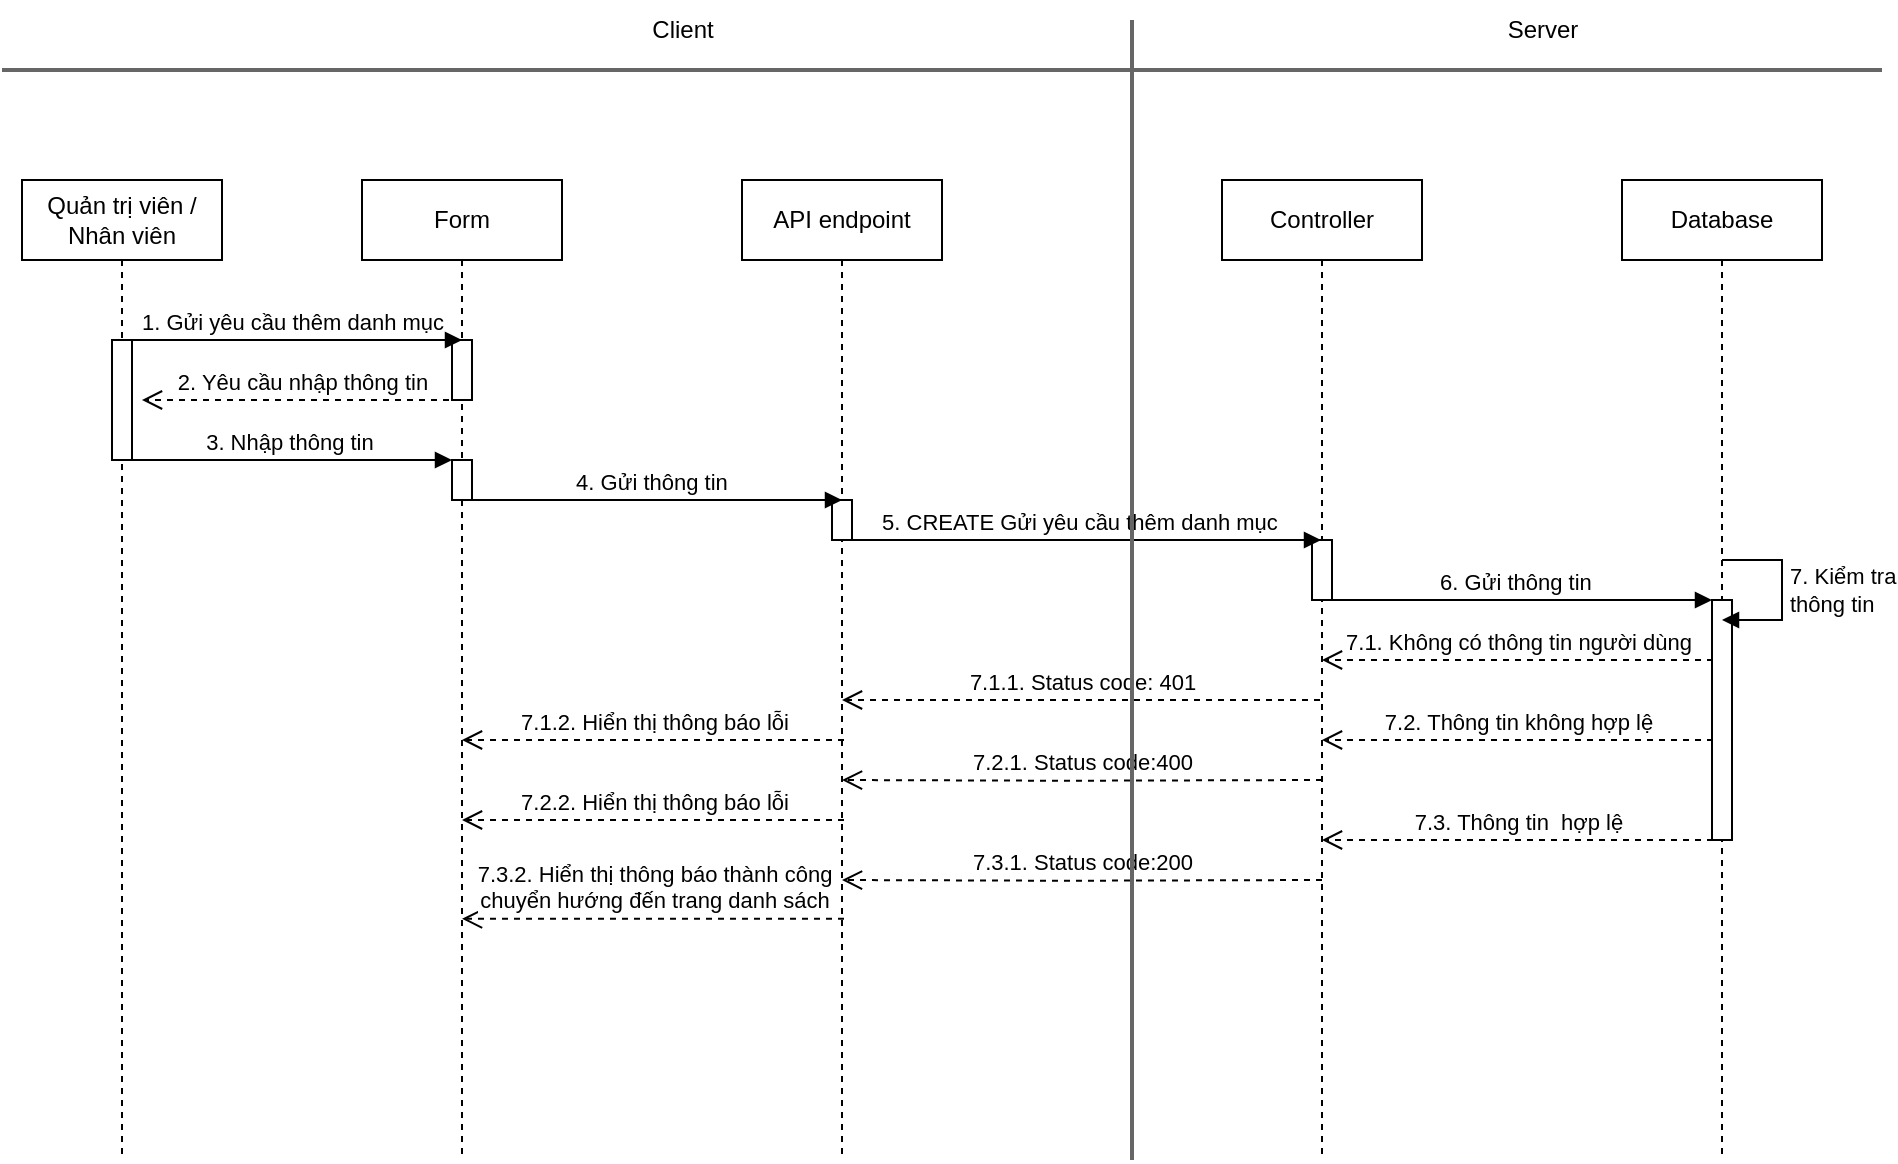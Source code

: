 <mxfile version="22.1.4" type="device" pages="4">
  <diagram id="7hqhKCo7oyYA-x5CgtDA" name="Page-1">
    <mxGraphModel dx="2096" dy="1776" grid="1" gridSize="10" guides="1" tooltips="1" connect="1" arrows="1" fold="1" page="1" pageScale="1" pageWidth="850" pageHeight="1100" math="0" shadow="0">
      <root>
        <mxCell id="0" />
        <mxCell id="1" parent="0" />
        <mxCell id="4nTHUPmeC8f7MWwQWnBp-1" value="Quản trị viên / Nhân viên" style="shape=umlLifeline;perimeter=lifelinePerimeter;whiteSpace=wrap;html=1;container=1;dropTarget=0;collapsible=0;recursiveResize=0;outlineConnect=0;portConstraint=eastwest;newEdgeStyle={&quot;curved&quot;:0,&quot;rounded&quot;:0};" parent="1" vertex="1">
          <mxGeometry x="-150" y="70" width="100" height="490" as="geometry" />
        </mxCell>
        <mxCell id="4nTHUPmeC8f7MWwQWnBp-2" value="" style="html=1;points=[[0,0,0,0,5],[0,1,0,0,-5],[1,0,0,0,5],[1,1,0,0,-5]];perimeter=orthogonalPerimeter;outlineConnect=0;targetShapes=umlLifeline;portConstraint=eastwest;newEdgeStyle={&quot;curved&quot;:0,&quot;rounded&quot;:0};" parent="4nTHUPmeC8f7MWwQWnBp-1" vertex="1">
          <mxGeometry x="45" y="80" width="10" height="60" as="geometry" />
        </mxCell>
        <mxCell id="4nTHUPmeC8f7MWwQWnBp-3" value="Form" style="shape=umlLifeline;perimeter=lifelinePerimeter;whiteSpace=wrap;html=1;container=1;dropTarget=0;collapsible=0;recursiveResize=0;outlineConnect=0;portConstraint=eastwest;newEdgeStyle={&quot;curved&quot;:0,&quot;rounded&quot;:0};" parent="1" vertex="1">
          <mxGeometry x="20" y="70" width="100" height="490" as="geometry" />
        </mxCell>
        <mxCell id="4nTHUPmeC8f7MWwQWnBp-4" value="" style="html=1;points=[[0,0,0,0,5],[0,1,0,0,-5],[1,0,0,0,5],[1,1,0,0,-5]];perimeter=orthogonalPerimeter;outlineConnect=0;targetShapes=umlLifeline;portConstraint=eastwest;newEdgeStyle={&quot;curved&quot;:0,&quot;rounded&quot;:0};" parent="4nTHUPmeC8f7MWwQWnBp-3" vertex="1">
          <mxGeometry x="45" y="80" width="10" height="30" as="geometry" />
        </mxCell>
        <mxCell id="4nTHUPmeC8f7MWwQWnBp-5" value="" style="html=1;points=[[0,0,0,0,5],[0,1,0,0,-5],[1,0,0,0,5],[1,1,0,0,-5]];perimeter=orthogonalPerimeter;outlineConnect=0;targetShapes=umlLifeline;portConstraint=eastwest;newEdgeStyle={&quot;curved&quot;:0,&quot;rounded&quot;:0};" parent="4nTHUPmeC8f7MWwQWnBp-3" vertex="1">
          <mxGeometry x="45" y="140" width="10" height="20" as="geometry" />
        </mxCell>
        <mxCell id="4nTHUPmeC8f7MWwQWnBp-6" value="Controller" style="shape=umlLifeline;perimeter=lifelinePerimeter;whiteSpace=wrap;html=1;container=1;dropTarget=0;collapsible=0;recursiveResize=0;outlineConnect=0;portConstraint=eastwest;newEdgeStyle={&quot;curved&quot;:0,&quot;rounded&quot;:0};" parent="1" vertex="1">
          <mxGeometry x="450" y="70" width="100" height="490" as="geometry" />
        </mxCell>
        <mxCell id="4nTHUPmeC8f7MWwQWnBp-7" value="" style="html=1;points=[[0,0,0,0,5],[0,1,0,0,-5],[1,0,0,0,5],[1,1,0,0,-5]];perimeter=orthogonalPerimeter;outlineConnect=0;targetShapes=umlLifeline;portConstraint=eastwest;newEdgeStyle={&quot;curved&quot;:0,&quot;rounded&quot;:0};" parent="4nTHUPmeC8f7MWwQWnBp-6" vertex="1">
          <mxGeometry x="45" y="180" width="10" height="30" as="geometry" />
        </mxCell>
        <mxCell id="4nTHUPmeC8f7MWwQWnBp-8" value="2. Yêu cầu nhập thông tin" style="html=1;verticalAlign=bottom;endArrow=open;dashed=1;endSize=8;curved=0;rounded=0;" parent="1" edge="1">
          <mxGeometry relative="1" as="geometry">
            <mxPoint x="69.5" y="180" as="sourcePoint" />
            <mxPoint x="-90" y="180" as="targetPoint" />
            <Array as="points">
              <mxPoint x="-30" y="180" />
            </Array>
          </mxGeometry>
        </mxCell>
        <mxCell id="4nTHUPmeC8f7MWwQWnBp-9" value="3. Nhập thông tin&amp;nbsp;" style="html=1;verticalAlign=bottom;endArrow=block;curved=0;rounded=0;" parent="1" source="4nTHUPmeC8f7MWwQWnBp-2" target="4nTHUPmeC8f7MWwQWnBp-5" edge="1">
          <mxGeometry width="80" relative="1" as="geometry">
            <mxPoint x="-100" y="230" as="sourcePoint" />
            <mxPoint x="130" y="230" as="targetPoint" />
          </mxGeometry>
        </mxCell>
        <mxCell id="4nTHUPmeC8f7MWwQWnBp-10" value="1. Gửi yêu cầu thêm danh mục" style="html=1;verticalAlign=bottom;endArrow=block;curved=0;rounded=0;" parent="1" edge="1">
          <mxGeometry width="80" relative="1" as="geometry">
            <mxPoint x="-100" y="150" as="sourcePoint" />
            <mxPoint x="70" y="150" as="targetPoint" />
          </mxGeometry>
        </mxCell>
        <mxCell id="4nTHUPmeC8f7MWwQWnBp-11" value="5. CREATE Gửi yêu cầu thêm danh mục&amp;nbsp;" style="html=1;verticalAlign=bottom;endArrow=block;curved=0;rounded=0;" parent="1" target="4nTHUPmeC8f7MWwQWnBp-6" edge="1">
          <mxGeometry width="80" relative="1" as="geometry">
            <mxPoint x="260" y="250" as="sourcePoint" />
            <mxPoint x="460" y="250" as="targetPoint" />
          </mxGeometry>
        </mxCell>
        <mxCell id="4nTHUPmeC8f7MWwQWnBp-12" value="Database" style="shape=umlLifeline;perimeter=lifelinePerimeter;whiteSpace=wrap;html=1;container=1;dropTarget=0;collapsible=0;recursiveResize=0;outlineConnect=0;portConstraint=eastwest;newEdgeStyle={&quot;curved&quot;:0,&quot;rounded&quot;:0};" parent="1" vertex="1">
          <mxGeometry x="650" y="70" width="100" height="490" as="geometry" />
        </mxCell>
        <mxCell id="4nTHUPmeC8f7MWwQWnBp-13" value="" style="html=1;points=[[0,0,0,0,5],[0,1,0,0,-5],[1,0,0,0,5],[1,1,0,0,-5]];perimeter=orthogonalPerimeter;outlineConnect=0;targetShapes=umlLifeline;portConstraint=eastwest;newEdgeStyle={&quot;curved&quot;:0,&quot;rounded&quot;:0};" parent="4nTHUPmeC8f7MWwQWnBp-12" vertex="1">
          <mxGeometry x="45" y="210" width="10" height="120" as="geometry" />
        </mxCell>
        <mxCell id="4nTHUPmeC8f7MWwQWnBp-14" value="" style="line;strokeWidth=2;html=1;fillColor=#f5f5f5;fontColor=#333333;strokeColor=#666666;" parent="1" vertex="1">
          <mxGeometry x="-160" y="10" width="940" height="10" as="geometry" />
        </mxCell>
        <mxCell id="4nTHUPmeC8f7MWwQWnBp-15" value="Server" style="text;html=1;align=center;verticalAlign=middle;resizable=0;points=[];autosize=1;strokeColor=none;fillColor=none;" parent="1" vertex="1">
          <mxGeometry x="580" y="-20" width="60" height="30" as="geometry" />
        </mxCell>
        <mxCell id="4nTHUPmeC8f7MWwQWnBp-16" value="Client" style="text;html=1;align=center;verticalAlign=middle;resizable=0;points=[];autosize=1;strokeColor=none;fillColor=none;" parent="1" vertex="1">
          <mxGeometry x="155" y="-20" width="50" height="30" as="geometry" />
        </mxCell>
        <mxCell id="4nTHUPmeC8f7MWwQWnBp-17" value="" style="line;strokeWidth=2;direction=south;html=1;fillColor=#f5f5f5;fontColor=#333333;strokeColor=#666666;" parent="1" vertex="1">
          <mxGeometry x="400" y="-10" width="10" height="570" as="geometry" />
        </mxCell>
        <mxCell id="4nTHUPmeC8f7MWwQWnBp-18" value="API endpoint" style="shape=umlLifeline;perimeter=lifelinePerimeter;whiteSpace=wrap;html=1;container=1;dropTarget=0;collapsible=0;recursiveResize=0;outlineConnect=0;portConstraint=eastwest;newEdgeStyle={&quot;curved&quot;:0,&quot;rounded&quot;:0};" parent="1" vertex="1">
          <mxGeometry x="210" y="70" width="100" height="490" as="geometry" />
        </mxCell>
        <mxCell id="4nTHUPmeC8f7MWwQWnBp-19" value="" style="html=1;points=[[0,0,0,0,5],[0,1,0,0,-5],[1,0,0,0,5],[1,1,0,0,-5]];perimeter=orthogonalPerimeter;outlineConnect=0;targetShapes=umlLifeline;portConstraint=eastwest;newEdgeStyle={&quot;curved&quot;:0,&quot;rounded&quot;:0};" parent="4nTHUPmeC8f7MWwQWnBp-18" vertex="1">
          <mxGeometry x="45" y="160" width="10" height="20" as="geometry" />
        </mxCell>
        <mxCell id="4nTHUPmeC8f7MWwQWnBp-20" value="4. Gửi thông tin&amp;nbsp;" style="html=1;verticalAlign=bottom;endArrow=block;curved=0;rounded=0;" parent="1" edge="1">
          <mxGeometry width="80" relative="1" as="geometry">
            <mxPoint x="70.5" y="230" as="sourcePoint" />
            <mxPoint x="260" y="230" as="targetPoint" />
          </mxGeometry>
        </mxCell>
        <mxCell id="4nTHUPmeC8f7MWwQWnBp-21" value="7. Kiểm tra&lt;br&gt;thông tin" style="html=1;align=left;spacingLeft=2;endArrow=block;rounded=0;edgeStyle=orthogonalEdgeStyle;curved=0;rounded=0;" parent="1" edge="1">
          <mxGeometry relative="1" as="geometry">
            <mxPoint x="700" y="260" as="sourcePoint" />
            <Array as="points">
              <mxPoint x="730" y="290" />
            </Array>
            <mxPoint x="700" y="290.0" as="targetPoint" />
          </mxGeometry>
        </mxCell>
        <mxCell id="4nTHUPmeC8f7MWwQWnBp-22" value="6. Gửi thông tin&amp;nbsp;" style="html=1;verticalAlign=bottom;endArrow=block;curved=0;rounded=0;" parent="1" target="4nTHUPmeC8f7MWwQWnBp-13" edge="1">
          <mxGeometry width="80" relative="1" as="geometry">
            <mxPoint x="500" y="280" as="sourcePoint" />
            <mxPoint x="689.5" y="280" as="targetPoint" />
          </mxGeometry>
        </mxCell>
        <mxCell id="4nTHUPmeC8f7MWwQWnBp-23" value="7.1. Không có thông tin người dùng" style="html=1;verticalAlign=bottom;endArrow=open;dashed=1;endSize=8;curved=0;rounded=0;" parent="1" edge="1">
          <mxGeometry relative="1" as="geometry">
            <mxPoint x="695.5" y="310" as="sourcePoint" />
            <mxPoint x="500" y="310" as="targetPoint" />
            <Array as="points">
              <mxPoint x="535.5" y="310" />
            </Array>
          </mxGeometry>
        </mxCell>
        <mxCell id="4nTHUPmeC8f7MWwQWnBp-24" value="7.2. Thông tin không hợp lệ" style="html=1;verticalAlign=bottom;endArrow=open;dashed=1;endSize=8;curved=0;rounded=0;" parent="1" edge="1">
          <mxGeometry relative="1" as="geometry">
            <mxPoint x="695.5" y="350" as="sourcePoint" />
            <mxPoint x="500" y="350" as="targetPoint" />
            <Array as="points" />
          </mxGeometry>
        </mxCell>
        <mxCell id="4nTHUPmeC8f7MWwQWnBp-25" value="7.1.1. Status code: 401" style="html=1;verticalAlign=bottom;endArrow=open;dashed=1;endSize=8;curved=0;rounded=0;" parent="1" edge="1">
          <mxGeometry relative="1" as="geometry">
            <mxPoint x="499" y="330" as="sourcePoint" />
            <mxPoint x="260" y="330" as="targetPoint" />
            <Array as="points">
              <mxPoint x="360.5" y="330" />
            </Array>
          </mxGeometry>
        </mxCell>
        <mxCell id="4nTHUPmeC8f7MWwQWnBp-26" value="7.2.1. Status code:400" style="html=1;verticalAlign=bottom;endArrow=open;dashed=1;endSize=8;curved=0;rounded=0;" parent="1" edge="1">
          <mxGeometry relative="1" as="geometry">
            <mxPoint x="500" y="370" as="sourcePoint" />
            <mxPoint x="260" y="370" as="targetPoint" />
            <Array as="points">
              <mxPoint x="370.5" y="370.38" />
            </Array>
          </mxGeometry>
        </mxCell>
        <mxCell id="4nTHUPmeC8f7MWwQWnBp-27" value="7.1.2. Hiển thị thông báo lỗi" style="html=1;verticalAlign=bottom;endArrow=open;dashed=1;endSize=8;curved=0;rounded=0;" parent="1" edge="1">
          <mxGeometry relative="1" as="geometry">
            <mxPoint x="261" y="350" as="sourcePoint" />
            <mxPoint x="70" y="350" as="targetPoint" />
            <Array as="points" />
          </mxGeometry>
        </mxCell>
        <mxCell id="4nTHUPmeC8f7MWwQWnBp-28" value="7.3. Thông tin&amp;nbsp; hợp lệ" style="html=1;verticalAlign=bottom;endArrow=open;dashed=1;endSize=8;curved=0;rounded=0;" parent="1" edge="1">
          <mxGeometry relative="1" as="geometry">
            <mxPoint x="695.5" y="400" as="sourcePoint" />
            <mxPoint x="500" y="400" as="targetPoint" />
            <Array as="points" />
          </mxGeometry>
        </mxCell>
        <mxCell id="4nTHUPmeC8f7MWwQWnBp-29" value="7.3.1. Status code:200" style="html=1;verticalAlign=bottom;endArrow=open;dashed=1;endSize=8;curved=0;rounded=0;" parent="1" edge="1">
          <mxGeometry relative="1" as="geometry">
            <mxPoint x="500" y="420" as="sourcePoint" />
            <mxPoint x="260" y="420" as="targetPoint" />
            <Array as="points">
              <mxPoint x="370.5" y="420.38" />
            </Array>
          </mxGeometry>
        </mxCell>
        <mxCell id="4nTHUPmeC8f7MWwQWnBp-30" value="" style="line;strokeWidth=2;direction=south;html=1;fillColor=#f5f5f5;fontColor=#333333;strokeColor=#666666;" parent="1" vertex="1">
          <mxGeometry x="400" y="35" width="10" height="525" as="geometry" />
        </mxCell>
        <mxCell id="4nTHUPmeC8f7MWwQWnBp-31" value="7.2.2. Hiển thị thông báo lỗi" style="html=1;verticalAlign=bottom;endArrow=open;dashed=1;endSize=8;curved=0;rounded=0;" parent="1" edge="1">
          <mxGeometry relative="1" as="geometry">
            <mxPoint x="261" y="390" as="sourcePoint" />
            <mxPoint x="70" y="390" as="targetPoint" />
            <Array as="points" />
          </mxGeometry>
        </mxCell>
        <mxCell id="4nTHUPmeC8f7MWwQWnBp-32" value="7.3.2. Hiển thị thông báo thành công&lt;br&gt;chuyển hướng đến trang danh sách" style="html=1;verticalAlign=bottom;endArrow=open;dashed=1;endSize=8;curved=0;rounded=0;" parent="1" edge="1">
          <mxGeometry relative="1" as="geometry">
            <mxPoint x="261" y="439.41" as="sourcePoint" />
            <mxPoint x="70" y="439.41" as="targetPoint" />
            <Array as="points" />
          </mxGeometry>
        </mxCell>
      </root>
    </mxGraphModel>
  </diagram>
  <diagram id="CVpYEviXI0jbXLVErW-d" name="Page-2">
    <mxGraphModel dx="2435" dy="1960" grid="1" gridSize="10" guides="1" tooltips="1" connect="1" arrows="1" fold="1" page="1" pageScale="1" pageWidth="850" pageHeight="1100" math="0" shadow="0">
      <root>
        <mxCell id="0" />
        <mxCell id="1" parent="0" />
        <mxCell id="gcO8NS2xtMYs_nxJpY-Q-1" value="Quản trị viên / Nhân viên" style="shape=umlLifeline;perimeter=lifelinePerimeter;whiteSpace=wrap;html=1;container=1;dropTarget=0;collapsible=0;recursiveResize=0;outlineConnect=0;portConstraint=eastwest;newEdgeStyle={&quot;curved&quot;:0,&quot;rounded&quot;:0};" parent="1" vertex="1">
          <mxGeometry x="-150" y="70" width="100" height="490" as="geometry" />
        </mxCell>
        <mxCell id="gcO8NS2xtMYs_nxJpY-Q-2" value="" style="html=1;points=[[0,0,0,0,5],[0,1,0,0,-5],[1,0,0,0,5],[1,1,0,0,-5]];perimeter=orthogonalPerimeter;outlineConnect=0;targetShapes=umlLifeline;portConstraint=eastwest;newEdgeStyle={&quot;curved&quot;:0,&quot;rounded&quot;:0};" parent="gcO8NS2xtMYs_nxJpY-Q-1" vertex="1">
          <mxGeometry x="45" y="80" width="10" height="60" as="geometry" />
        </mxCell>
        <mxCell id="gcO8NS2xtMYs_nxJpY-Q-3" value="Form" style="shape=umlLifeline;perimeter=lifelinePerimeter;whiteSpace=wrap;html=1;container=1;dropTarget=0;collapsible=0;recursiveResize=0;outlineConnect=0;portConstraint=eastwest;newEdgeStyle={&quot;curved&quot;:0,&quot;rounded&quot;:0};" parent="1" vertex="1">
          <mxGeometry x="20" y="70" width="100" height="490" as="geometry" />
        </mxCell>
        <mxCell id="gcO8NS2xtMYs_nxJpY-Q-4" value="" style="html=1;points=[[0,0,0,0,5],[0,1,0,0,-5],[1,0,0,0,5],[1,1,0,0,-5]];perimeter=orthogonalPerimeter;outlineConnect=0;targetShapes=umlLifeline;portConstraint=eastwest;newEdgeStyle={&quot;curved&quot;:0,&quot;rounded&quot;:0};" parent="gcO8NS2xtMYs_nxJpY-Q-3" vertex="1">
          <mxGeometry x="45" y="80" width="10" height="30" as="geometry" />
        </mxCell>
        <mxCell id="gcO8NS2xtMYs_nxJpY-Q-5" value="" style="html=1;points=[[0,0,0,0,5],[0,1,0,0,-5],[1,0,0,0,5],[1,1,0,0,-5]];perimeter=orthogonalPerimeter;outlineConnect=0;targetShapes=umlLifeline;portConstraint=eastwest;newEdgeStyle={&quot;curved&quot;:0,&quot;rounded&quot;:0};" parent="gcO8NS2xtMYs_nxJpY-Q-3" vertex="1">
          <mxGeometry x="45" y="140" width="10" height="20" as="geometry" />
        </mxCell>
        <mxCell id="gcO8NS2xtMYs_nxJpY-Q-6" value="Controller" style="shape=umlLifeline;perimeter=lifelinePerimeter;whiteSpace=wrap;html=1;container=1;dropTarget=0;collapsible=0;recursiveResize=0;outlineConnect=0;portConstraint=eastwest;newEdgeStyle={&quot;curved&quot;:0,&quot;rounded&quot;:0};" parent="1" vertex="1">
          <mxGeometry x="450" y="70" width="100" height="490" as="geometry" />
        </mxCell>
        <mxCell id="gcO8NS2xtMYs_nxJpY-Q-7" value="" style="html=1;points=[[0,0,0,0,5],[0,1,0,0,-5],[1,0,0,0,5],[1,1,0,0,-5]];perimeter=orthogonalPerimeter;outlineConnect=0;targetShapes=umlLifeline;portConstraint=eastwest;newEdgeStyle={&quot;curved&quot;:0,&quot;rounded&quot;:0};" parent="gcO8NS2xtMYs_nxJpY-Q-6" vertex="1">
          <mxGeometry x="45" y="180" width="10" height="30" as="geometry" />
        </mxCell>
        <mxCell id="gcO8NS2xtMYs_nxJpY-Q-8" value="2. Yêu cầu nhập thông tin" style="html=1;verticalAlign=bottom;endArrow=open;dashed=1;endSize=8;curved=0;rounded=0;" parent="1" edge="1">
          <mxGeometry relative="1" as="geometry">
            <mxPoint x="69.5" y="180" as="sourcePoint" />
            <mxPoint x="-90" y="180" as="targetPoint" />
            <Array as="points">
              <mxPoint x="-30" y="180" />
            </Array>
          </mxGeometry>
        </mxCell>
        <mxCell id="gcO8NS2xtMYs_nxJpY-Q-9" value="3. Nhập thông tin&amp;nbsp;" style="html=1;verticalAlign=bottom;endArrow=block;curved=0;rounded=0;" parent="1" source="gcO8NS2xtMYs_nxJpY-Q-2" target="gcO8NS2xtMYs_nxJpY-Q-5" edge="1">
          <mxGeometry width="80" relative="1" as="geometry">
            <mxPoint x="-100" y="230" as="sourcePoint" />
            <mxPoint x="130" y="230" as="targetPoint" />
          </mxGeometry>
        </mxCell>
        <mxCell id="gcO8NS2xtMYs_nxJpY-Q-10" value="1. Gửi yêu cầu cập nhật danh mục" style="html=1;verticalAlign=bottom;endArrow=block;curved=0;rounded=0;" parent="1" edge="1">
          <mxGeometry width="80" relative="1" as="geometry">
            <mxPoint x="-100" y="150" as="sourcePoint" />
            <mxPoint x="70" y="150" as="targetPoint" />
          </mxGeometry>
        </mxCell>
        <mxCell id="gcO8NS2xtMYs_nxJpY-Q-11" value="5. PATCH Gửi yêu cầu cập nhật danh mục&amp;nbsp;" style="html=1;verticalAlign=bottom;endArrow=block;curved=0;rounded=0;" parent="1" target="gcO8NS2xtMYs_nxJpY-Q-6" edge="1">
          <mxGeometry width="80" relative="1" as="geometry">
            <mxPoint x="260" y="250" as="sourcePoint" />
            <mxPoint x="460" y="250" as="targetPoint" />
          </mxGeometry>
        </mxCell>
        <mxCell id="gcO8NS2xtMYs_nxJpY-Q-12" value="Database" style="shape=umlLifeline;perimeter=lifelinePerimeter;whiteSpace=wrap;html=1;container=1;dropTarget=0;collapsible=0;recursiveResize=0;outlineConnect=0;portConstraint=eastwest;newEdgeStyle={&quot;curved&quot;:0,&quot;rounded&quot;:0};" parent="1" vertex="1">
          <mxGeometry x="650" y="70" width="100" height="490" as="geometry" />
        </mxCell>
        <mxCell id="gcO8NS2xtMYs_nxJpY-Q-13" value="" style="html=1;points=[[0,0,0,0,5],[0,1,0,0,-5],[1,0,0,0,5],[1,1,0,0,-5]];perimeter=orthogonalPerimeter;outlineConnect=0;targetShapes=umlLifeline;portConstraint=eastwest;newEdgeStyle={&quot;curved&quot;:0,&quot;rounded&quot;:0};" parent="gcO8NS2xtMYs_nxJpY-Q-12" vertex="1">
          <mxGeometry x="45" y="210" width="10" height="120" as="geometry" />
        </mxCell>
        <mxCell id="gcO8NS2xtMYs_nxJpY-Q-14" value="" style="line;strokeWidth=2;html=1;fillColor=#f5f5f5;fontColor=#333333;strokeColor=#666666;" parent="1" vertex="1">
          <mxGeometry x="-160" y="10" width="930" height="10" as="geometry" />
        </mxCell>
        <mxCell id="gcO8NS2xtMYs_nxJpY-Q-15" value="Server" style="text;html=1;align=center;verticalAlign=middle;resizable=0;points=[];autosize=1;strokeColor=none;fillColor=none;" parent="1" vertex="1">
          <mxGeometry x="580" y="-20" width="60" height="30" as="geometry" />
        </mxCell>
        <mxCell id="gcO8NS2xtMYs_nxJpY-Q-16" value="Client" style="text;html=1;align=center;verticalAlign=middle;resizable=0;points=[];autosize=1;strokeColor=none;fillColor=none;" parent="1" vertex="1">
          <mxGeometry x="155" y="-20" width="50" height="30" as="geometry" />
        </mxCell>
        <mxCell id="gcO8NS2xtMYs_nxJpY-Q-17" value="" style="line;strokeWidth=2;direction=south;html=1;fillColor=#f5f5f5;fontColor=#333333;strokeColor=#666666;" parent="1" vertex="1">
          <mxGeometry x="400" y="-10" width="10" height="570" as="geometry" />
        </mxCell>
        <mxCell id="gcO8NS2xtMYs_nxJpY-Q-18" value="API endpoint" style="shape=umlLifeline;perimeter=lifelinePerimeter;whiteSpace=wrap;html=1;container=1;dropTarget=0;collapsible=0;recursiveResize=0;outlineConnect=0;portConstraint=eastwest;newEdgeStyle={&quot;curved&quot;:0,&quot;rounded&quot;:0};" parent="1" vertex="1">
          <mxGeometry x="210" y="70" width="100" height="490" as="geometry" />
        </mxCell>
        <mxCell id="gcO8NS2xtMYs_nxJpY-Q-19" value="" style="html=1;points=[[0,0,0,0,5],[0,1,0,0,-5],[1,0,0,0,5],[1,1,0,0,-5]];perimeter=orthogonalPerimeter;outlineConnect=0;targetShapes=umlLifeline;portConstraint=eastwest;newEdgeStyle={&quot;curved&quot;:0,&quot;rounded&quot;:0};" parent="gcO8NS2xtMYs_nxJpY-Q-18" vertex="1">
          <mxGeometry x="45" y="160" width="10" height="20" as="geometry" />
        </mxCell>
        <mxCell id="gcO8NS2xtMYs_nxJpY-Q-20" value="4. Gửi thông tin&amp;nbsp;" style="html=1;verticalAlign=bottom;endArrow=block;curved=0;rounded=0;" parent="1" edge="1">
          <mxGeometry width="80" relative="1" as="geometry">
            <mxPoint x="70.5" y="230" as="sourcePoint" />
            <mxPoint x="260" y="230" as="targetPoint" />
          </mxGeometry>
        </mxCell>
        <mxCell id="gcO8NS2xtMYs_nxJpY-Q-21" value="7. Kiểm tra&lt;br&gt;thông tin" style="html=1;align=left;spacingLeft=2;endArrow=block;rounded=0;edgeStyle=orthogonalEdgeStyle;curved=0;rounded=0;" parent="1" edge="1">
          <mxGeometry relative="1" as="geometry">
            <mxPoint x="700" y="260" as="sourcePoint" />
            <Array as="points">
              <mxPoint x="730" y="290" />
            </Array>
            <mxPoint x="700" y="290.0" as="targetPoint" />
          </mxGeometry>
        </mxCell>
        <mxCell id="gcO8NS2xtMYs_nxJpY-Q-22" value="6. Gửi thông tin&amp;nbsp;" style="html=1;verticalAlign=bottom;endArrow=block;curved=0;rounded=0;" parent="1" target="gcO8NS2xtMYs_nxJpY-Q-13" edge="1">
          <mxGeometry width="80" relative="1" as="geometry">
            <mxPoint x="500" y="280" as="sourcePoint" />
            <mxPoint x="689.5" y="280" as="targetPoint" />
          </mxGeometry>
        </mxCell>
        <mxCell id="gcO8NS2xtMYs_nxJpY-Q-23" value="7.1. Không có thông tin người dùng" style="html=1;verticalAlign=bottom;endArrow=open;dashed=1;endSize=8;curved=0;rounded=0;" parent="1" edge="1">
          <mxGeometry relative="1" as="geometry">
            <mxPoint x="695.5" y="310" as="sourcePoint" />
            <mxPoint x="500" y="310" as="targetPoint" />
            <Array as="points">
              <mxPoint x="535.5" y="310" />
            </Array>
          </mxGeometry>
        </mxCell>
        <mxCell id="gcO8NS2xtMYs_nxJpY-Q-24" value="7.2. Thông tin không hợp lệ" style="html=1;verticalAlign=bottom;endArrow=open;dashed=1;endSize=8;curved=0;rounded=0;" parent="1" edge="1">
          <mxGeometry relative="1" as="geometry">
            <mxPoint x="695.5" y="350" as="sourcePoint" />
            <mxPoint x="500" y="350" as="targetPoint" />
            <Array as="points" />
          </mxGeometry>
        </mxCell>
        <mxCell id="gcO8NS2xtMYs_nxJpY-Q-25" value="7.1.1. Status code: 401" style="html=1;verticalAlign=bottom;endArrow=open;dashed=1;endSize=8;curved=0;rounded=0;" parent="1" edge="1">
          <mxGeometry relative="1" as="geometry">
            <mxPoint x="499" y="330" as="sourcePoint" />
            <mxPoint x="260" y="330" as="targetPoint" />
            <Array as="points">
              <mxPoint x="360.5" y="330" />
            </Array>
          </mxGeometry>
        </mxCell>
        <mxCell id="gcO8NS2xtMYs_nxJpY-Q-26" value="7.2.1. Status code:400" style="html=1;verticalAlign=bottom;endArrow=open;dashed=1;endSize=8;curved=0;rounded=0;" parent="1" edge="1">
          <mxGeometry relative="1" as="geometry">
            <mxPoint x="500" y="370" as="sourcePoint" />
            <mxPoint x="260" y="370" as="targetPoint" />
            <Array as="points">
              <mxPoint x="370.5" y="370.38" />
            </Array>
          </mxGeometry>
        </mxCell>
        <mxCell id="gcO8NS2xtMYs_nxJpY-Q-27" value="7.1.2. Hiển thị thông báo lỗi" style="html=1;verticalAlign=bottom;endArrow=open;dashed=1;endSize=8;curved=0;rounded=0;" parent="1" edge="1">
          <mxGeometry relative="1" as="geometry">
            <mxPoint x="261" y="350" as="sourcePoint" />
            <mxPoint x="70" y="350" as="targetPoint" />
            <Array as="points" />
          </mxGeometry>
        </mxCell>
        <mxCell id="gcO8NS2xtMYs_nxJpY-Q-28" value="7.3. Thông tin&amp;nbsp; hợp lệ" style="html=1;verticalAlign=bottom;endArrow=open;dashed=1;endSize=8;curved=0;rounded=0;" parent="1" edge="1">
          <mxGeometry relative="1" as="geometry">
            <mxPoint x="695.5" y="400" as="sourcePoint" />
            <mxPoint x="500" y="400" as="targetPoint" />
            <Array as="points" />
          </mxGeometry>
        </mxCell>
        <mxCell id="gcO8NS2xtMYs_nxJpY-Q-29" value="7.3.1. Status code:200" style="html=1;verticalAlign=bottom;endArrow=open;dashed=1;endSize=8;curved=0;rounded=0;" parent="1" edge="1">
          <mxGeometry relative="1" as="geometry">
            <mxPoint x="500" y="420" as="sourcePoint" />
            <mxPoint x="260" y="420" as="targetPoint" />
            <Array as="points">
              <mxPoint x="370.5" y="420.38" />
            </Array>
          </mxGeometry>
        </mxCell>
        <mxCell id="gcO8NS2xtMYs_nxJpY-Q-30" value="" style="line;strokeWidth=2;direction=south;html=1;fillColor=#f5f5f5;fontColor=#333333;strokeColor=#666666;" parent="1" vertex="1">
          <mxGeometry x="400" y="35" width="10" height="525" as="geometry" />
        </mxCell>
        <mxCell id="gcO8NS2xtMYs_nxJpY-Q-31" value="7.2.2. Hiển thị thông báo lỗi" style="html=1;verticalAlign=bottom;endArrow=open;dashed=1;endSize=8;curved=0;rounded=0;" parent="1" edge="1">
          <mxGeometry relative="1" as="geometry">
            <mxPoint x="261" y="390" as="sourcePoint" />
            <mxPoint x="70" y="390" as="targetPoint" />
            <Array as="points" />
          </mxGeometry>
        </mxCell>
        <mxCell id="gcO8NS2xtMYs_nxJpY-Q-32" value="7.3.2. Hiển thị thông báo thành công&lt;br&gt;chuyển hướng đến trang danh sách" style="html=1;verticalAlign=bottom;endArrow=open;dashed=1;endSize=8;curved=0;rounded=0;" parent="1" edge="1">
          <mxGeometry relative="1" as="geometry">
            <mxPoint x="261" y="439.41" as="sourcePoint" />
            <mxPoint x="70" y="439.41" as="targetPoint" />
            <Array as="points" />
          </mxGeometry>
        </mxCell>
      </root>
    </mxGraphModel>
  </diagram>
  <diagram id="2xvxMMH6r2yMin_JrLeu" name="Page-3">
    <mxGraphModel dx="2013" dy="1731" grid="1" gridSize="10" guides="1" tooltips="1" connect="1" arrows="1" fold="1" page="1" pageScale="1" pageWidth="850" pageHeight="1100" math="0" shadow="0">
      <root>
        <mxCell id="0" />
        <mxCell id="1" parent="0" />
        <mxCell id="f0Q3Gw4-aD-mpjcETUB4-1" value="Khách hàng" style="shape=umlLifeline;perimeter=lifelinePerimeter;whiteSpace=wrap;html=1;container=1;dropTarget=0;collapsible=0;recursiveResize=0;outlineConnect=0;portConstraint=eastwest;newEdgeStyle={&quot;curved&quot;:0,&quot;rounded&quot;:0};" parent="1" vertex="1">
          <mxGeometry x="-120" y="80" width="100" height="520" as="geometry" />
        </mxCell>
        <mxCell id="f0Q3Gw4-aD-mpjcETUB4-2" value="" style="html=1;points=[[0,0,0,0,5],[0,1,0,0,-5],[1,0,0,0,5],[1,1,0,0,-5]];perimeter=orthogonalPerimeter;outlineConnect=0;targetShapes=umlLifeline;portConstraint=eastwest;newEdgeStyle={&quot;curved&quot;:0,&quot;rounded&quot;:0};" parent="f0Q3Gw4-aD-mpjcETUB4-1" vertex="1">
          <mxGeometry x="45" y="80" width="10" height="60" as="geometry" />
        </mxCell>
        <mxCell id="f0Q3Gw4-aD-mpjcETUB4-3" value="Form" style="shape=umlLifeline;perimeter=lifelinePerimeter;whiteSpace=wrap;html=1;container=1;dropTarget=0;collapsible=0;recursiveResize=0;outlineConnect=0;portConstraint=eastwest;newEdgeStyle={&quot;curved&quot;:0,&quot;rounded&quot;:0};" parent="1" vertex="1">
          <mxGeometry x="30" y="80" width="100" height="520" as="geometry" />
        </mxCell>
        <mxCell id="f0Q3Gw4-aD-mpjcETUB4-4" value="" style="html=1;points=[[0,0,0,0,5],[0,1,0,0,-5],[1,0,0,0,5],[1,1,0,0,-5]];perimeter=orthogonalPerimeter;outlineConnect=0;targetShapes=umlLifeline;portConstraint=eastwest;newEdgeStyle={&quot;curved&quot;:0,&quot;rounded&quot;:0};" parent="f0Q3Gw4-aD-mpjcETUB4-3" vertex="1">
          <mxGeometry x="45" y="80" width="10" height="80" as="geometry" />
        </mxCell>
        <mxCell id="f0Q3Gw4-aD-mpjcETUB4-5" value="Controller" style="shape=umlLifeline;perimeter=lifelinePerimeter;whiteSpace=wrap;html=1;container=1;dropTarget=0;collapsible=0;recursiveResize=0;outlineConnect=0;portConstraint=eastwest;newEdgeStyle={&quot;curved&quot;:0,&quot;rounded&quot;:0};" parent="1" vertex="1">
          <mxGeometry x="460" y="80" width="100" height="520" as="geometry" />
        </mxCell>
        <mxCell id="f0Q3Gw4-aD-mpjcETUB4-6" value="" style="html=1;points=[[0,0,0,0,5],[0,1,0,0,-5],[1,0,0,0,5],[1,1,0,0,-5]];perimeter=orthogonalPerimeter;outlineConnect=0;targetShapes=umlLifeline;portConstraint=eastwest;newEdgeStyle={&quot;curved&quot;:0,&quot;rounded&quot;:0};" parent="f0Q3Gw4-aD-mpjcETUB4-5" vertex="1">
          <mxGeometry x="45" y="180" width="10" height="30" as="geometry" />
        </mxCell>
        <mxCell id="f0Q3Gw4-aD-mpjcETUB4-7" value="1. Gửi yêu cầu xem thông&lt;br&gt;tin danh mục" style="html=1;verticalAlign=bottom;endArrow=block;curved=0;rounded=0;" parent="1" edge="1">
          <mxGeometry width="80" relative="1" as="geometry">
            <mxPoint x="-60" y="160" as="sourcePoint" />
            <mxPoint x="80" y="160" as="targetPoint" />
          </mxGeometry>
        </mxCell>
        <mxCell id="f0Q3Gw4-aD-mpjcETUB4-8" value="3. GET Gửi yêu cầu xem thông tin" style="html=1;verticalAlign=bottom;endArrow=block;curved=0;rounded=0;" parent="1" target="f0Q3Gw4-aD-mpjcETUB4-5" edge="1">
          <mxGeometry width="80" relative="1" as="geometry">
            <mxPoint x="270" y="260" as="sourcePoint" />
            <mxPoint x="470" y="260" as="targetPoint" />
          </mxGeometry>
        </mxCell>
        <mxCell id="f0Q3Gw4-aD-mpjcETUB4-9" value="Database" style="shape=umlLifeline;perimeter=lifelinePerimeter;whiteSpace=wrap;html=1;container=1;dropTarget=0;collapsible=0;recursiveResize=0;outlineConnect=0;portConstraint=eastwest;newEdgeStyle={&quot;curved&quot;:0,&quot;rounded&quot;:0};" parent="1" vertex="1">
          <mxGeometry x="660" y="80" width="100" height="520" as="geometry" />
        </mxCell>
        <mxCell id="f0Q3Gw4-aD-mpjcETUB4-10" value="" style="html=1;points=[[0,0,0,0,5],[0,1,0,0,-5],[1,0,0,0,5],[1,1,0,0,-5]];perimeter=orthogonalPerimeter;outlineConnect=0;targetShapes=umlLifeline;portConstraint=eastwest;newEdgeStyle={&quot;curved&quot;:0,&quot;rounded&quot;:0};" parent="f0Q3Gw4-aD-mpjcETUB4-9" vertex="1">
          <mxGeometry x="45" y="210" width="10" height="130" as="geometry" />
        </mxCell>
        <mxCell id="f0Q3Gw4-aD-mpjcETUB4-11" value="" style="line;strokeWidth=2;html=1;fillColor=#f5f5f5;fontColor=#333333;strokeColor=#666666;" parent="1" vertex="1">
          <mxGeometry x="-120" y="20" width="920" height="10" as="geometry" />
        </mxCell>
        <mxCell id="f0Q3Gw4-aD-mpjcETUB4-12" value="Server" style="text;html=1;align=center;verticalAlign=middle;resizable=0;points=[];autosize=1;strokeColor=none;fillColor=none;" parent="1" vertex="1">
          <mxGeometry x="590" y="-10" width="60" height="30" as="geometry" />
        </mxCell>
        <mxCell id="f0Q3Gw4-aD-mpjcETUB4-13" value="Client" style="text;html=1;align=center;verticalAlign=middle;resizable=0;points=[];autosize=1;strokeColor=none;fillColor=none;" parent="1" vertex="1">
          <mxGeometry x="165" y="-10" width="50" height="30" as="geometry" />
        </mxCell>
        <mxCell id="f0Q3Gw4-aD-mpjcETUB4-14" value="" style="line;strokeWidth=2;direction=south;html=1;fillColor=#f5f5f5;fontColor=#333333;strokeColor=#666666;" parent="1" vertex="1">
          <mxGeometry x="410" width="10" height="600" as="geometry" />
        </mxCell>
        <mxCell id="f0Q3Gw4-aD-mpjcETUB4-15" value="API endpoint" style="shape=umlLifeline;perimeter=lifelinePerimeter;whiteSpace=wrap;html=1;container=1;dropTarget=0;collapsible=0;recursiveResize=0;outlineConnect=0;portConstraint=eastwest;newEdgeStyle={&quot;curved&quot;:0,&quot;rounded&quot;:0};" parent="1" vertex="1">
          <mxGeometry x="220" y="80" width="100" height="520" as="geometry" />
        </mxCell>
        <mxCell id="f0Q3Gw4-aD-mpjcETUB4-16" value="" style="html=1;points=[[0,0,0,0,5],[0,1,0,0,-5],[1,0,0,0,5],[1,1,0,0,-5]];perimeter=orthogonalPerimeter;outlineConnect=0;targetShapes=umlLifeline;portConstraint=eastwest;newEdgeStyle={&quot;curved&quot;:0,&quot;rounded&quot;:0};" parent="f0Q3Gw4-aD-mpjcETUB4-15" vertex="1">
          <mxGeometry x="45" y="160" width="10" height="20" as="geometry" />
        </mxCell>
        <mxCell id="f0Q3Gw4-aD-mpjcETUB4-17" value="2. Gửi thông tin&amp;nbsp;" style="html=1;verticalAlign=bottom;endArrow=block;curved=0;rounded=0;" parent="1" edge="1">
          <mxGeometry width="80" relative="1" as="geometry">
            <mxPoint x="80.5" y="240" as="sourcePoint" />
            <mxPoint x="270" y="240" as="targetPoint" />
          </mxGeometry>
        </mxCell>
        <mxCell id="f0Q3Gw4-aD-mpjcETUB4-18" value="5. Kiểm tra&lt;br&gt;thông tin" style="html=1;align=left;spacingLeft=2;endArrow=block;rounded=0;edgeStyle=orthogonalEdgeStyle;curved=0;rounded=0;" parent="1" edge="1">
          <mxGeometry relative="1" as="geometry">
            <mxPoint x="710" y="270" as="sourcePoint" />
            <Array as="points">
              <mxPoint x="740" y="300" />
            </Array>
            <mxPoint x="710" y="300.0" as="targetPoint" />
          </mxGeometry>
        </mxCell>
        <mxCell id="f0Q3Gw4-aD-mpjcETUB4-19" value="4. Gửi thông tin&amp;nbsp;" style="html=1;verticalAlign=bottom;endArrow=block;curved=0;rounded=0;" parent="1" target="f0Q3Gw4-aD-mpjcETUB4-10" edge="1">
          <mxGeometry width="80" relative="1" as="geometry">
            <mxPoint x="510" y="290" as="sourcePoint" />
            <mxPoint x="699.5" y="290" as="targetPoint" />
          </mxGeometry>
        </mxCell>
        <mxCell id="f0Q3Gw4-aD-mpjcETUB4-21" value="5.1. Thông tin không hợp lệ" style="html=1;verticalAlign=bottom;endArrow=open;dashed=1;endSize=8;curved=0;rounded=0;" parent="1" edge="1">
          <mxGeometry relative="1" as="geometry">
            <mxPoint x="705.5" y="370" as="sourcePoint" />
            <mxPoint x="510" y="370" as="targetPoint" />
            <Array as="points" />
          </mxGeometry>
        </mxCell>
        <mxCell id="f0Q3Gw4-aD-mpjcETUB4-23" value="5.1.1. Status code:400" style="html=1;verticalAlign=bottom;endArrow=open;dashed=1;endSize=8;curved=0;rounded=0;" parent="1" edge="1">
          <mxGeometry relative="1" as="geometry">
            <mxPoint x="510" y="400" as="sourcePoint" />
            <mxPoint x="270" y="400" as="targetPoint" />
            <Array as="points">
              <mxPoint x="380.5" y="400.38" />
            </Array>
          </mxGeometry>
        </mxCell>
        <mxCell id="f0Q3Gw4-aD-mpjcETUB4-25" value="5.2. Thông tin&amp;nbsp; hợp lệ" style="html=1;verticalAlign=bottom;endArrow=open;dashed=1;endSize=8;curved=0;rounded=0;" parent="1" edge="1">
          <mxGeometry relative="1" as="geometry">
            <mxPoint x="705.5" y="420" as="sourcePoint" />
            <mxPoint x="510" y="420" as="targetPoint" />
            <Array as="points" />
          </mxGeometry>
        </mxCell>
        <mxCell id="f0Q3Gw4-aD-mpjcETUB4-26" value="5.2.1. Status code:200" style="html=1;verticalAlign=bottom;endArrow=open;dashed=1;endSize=8;curved=0;rounded=0;" parent="1" edge="1">
          <mxGeometry relative="1" as="geometry">
            <mxPoint x="510" y="449.29" as="sourcePoint" />
            <mxPoint x="270" y="449.29" as="targetPoint" />
            <Array as="points">
              <mxPoint x="380.5" y="449.67" />
            </Array>
          </mxGeometry>
        </mxCell>
        <mxCell id="f0Q3Gw4-aD-mpjcETUB4-27" value="" style="line;strokeWidth=2;direction=south;html=1;fillColor=#f5f5f5;fontColor=#333333;strokeColor=#666666;" parent="1" vertex="1">
          <mxGeometry x="410" y="45" width="10" height="545" as="geometry" />
        </mxCell>
        <mxCell id="f0Q3Gw4-aD-mpjcETUB4-28" value="5.1.2. Hiển thị thông báo lỗi" style="html=1;verticalAlign=bottom;endArrow=open;dashed=1;endSize=8;curved=0;rounded=0;" parent="1" edge="1">
          <mxGeometry relative="1" as="geometry">
            <mxPoint x="271" y="430" as="sourcePoint" />
            <mxPoint x="80" y="430" as="targetPoint" />
            <Array as="points" />
          </mxGeometry>
        </mxCell>
        <mxCell id="f0Q3Gw4-aD-mpjcETUB4-29" value="5.2.2. Hiển thị thông báo&amp;nbsp; thành&lt;br&gt;công, hiển thị thông tin danh mục" style="html=1;verticalAlign=bottom;endArrow=open;dashed=1;endSize=8;curved=0;rounded=0;" parent="1" edge="1">
          <mxGeometry relative="1" as="geometry">
            <mxPoint x="271" y="490" as="sourcePoint" />
            <mxPoint x="80" y="490" as="targetPoint" />
            <Array as="points" />
          </mxGeometry>
        </mxCell>
      </root>
    </mxGraphModel>
  </diagram>
  <diagram id="YjLRrwHSVFaah-OANFQo" name="Page-4">
    <mxGraphModel dx="2013" dy="1731" grid="1" gridSize="10" guides="1" tooltips="1" connect="1" arrows="1" fold="1" page="1" pageScale="1" pageWidth="850" pageHeight="1100" math="0" shadow="0">
      <root>
        <mxCell id="0" />
        <mxCell id="1" parent="0" />
        <mxCell id="LCU0UbjC4jZKcBpDtctz-1" value="Quản trị viên / Nhân viên" style="shape=umlLifeline;perimeter=lifelinePerimeter;whiteSpace=wrap;html=1;container=1;dropTarget=0;collapsible=0;recursiveResize=0;outlineConnect=0;portConstraint=eastwest;newEdgeStyle={&quot;curved&quot;:0,&quot;rounded&quot;:0};" parent="1" vertex="1">
          <mxGeometry x="-160" y="70" width="100" height="490" as="geometry" />
        </mxCell>
        <mxCell id="LCU0UbjC4jZKcBpDtctz-2" value="" style="html=1;points=[[0,0,0,0,5],[0,1,0,0,-5],[1,0,0,0,5],[1,1,0,0,-5]];perimeter=orthogonalPerimeter;outlineConnect=0;targetShapes=umlLifeline;portConstraint=eastwest;newEdgeStyle={&quot;curved&quot;:0,&quot;rounded&quot;:0};" parent="LCU0UbjC4jZKcBpDtctz-1" vertex="1">
          <mxGeometry x="45" y="80" width="10" height="60" as="geometry" />
        </mxCell>
        <mxCell id="LCU0UbjC4jZKcBpDtctz-3" value="Form" style="shape=umlLifeline;perimeter=lifelinePerimeter;whiteSpace=wrap;html=1;container=1;dropTarget=0;collapsible=0;recursiveResize=0;outlineConnect=0;portConstraint=eastwest;newEdgeStyle={&quot;curved&quot;:0,&quot;rounded&quot;:0};" parent="1" vertex="1">
          <mxGeometry x="20" y="70" width="100" height="490" as="geometry" />
        </mxCell>
        <mxCell id="LCU0UbjC4jZKcBpDtctz-4" value="" style="html=1;points=[[0,0,0,0,5],[0,1,0,0,-5],[1,0,0,0,5],[1,1,0,0,-5]];perimeter=orthogonalPerimeter;outlineConnect=0;targetShapes=umlLifeline;portConstraint=eastwest;newEdgeStyle={&quot;curved&quot;:0,&quot;rounded&quot;:0};" parent="LCU0UbjC4jZKcBpDtctz-3" vertex="1">
          <mxGeometry x="45" y="80" width="10" height="30" as="geometry" />
        </mxCell>
        <mxCell id="LCU0UbjC4jZKcBpDtctz-5" value="" style="html=1;points=[[0,0,0,0,5],[0,1,0,0,-5],[1,0,0,0,5],[1,1,0,0,-5]];perimeter=orthogonalPerimeter;outlineConnect=0;targetShapes=umlLifeline;portConstraint=eastwest;newEdgeStyle={&quot;curved&quot;:0,&quot;rounded&quot;:0};" parent="LCU0UbjC4jZKcBpDtctz-3" vertex="1">
          <mxGeometry x="45" y="140" width="10" height="20" as="geometry" />
        </mxCell>
        <mxCell id="LCU0UbjC4jZKcBpDtctz-6" value="Controller" style="shape=umlLifeline;perimeter=lifelinePerimeter;whiteSpace=wrap;html=1;container=1;dropTarget=0;collapsible=0;recursiveResize=0;outlineConnect=0;portConstraint=eastwest;newEdgeStyle={&quot;curved&quot;:0,&quot;rounded&quot;:0};" parent="1" vertex="1">
          <mxGeometry x="450" y="70" width="100" height="490" as="geometry" />
        </mxCell>
        <mxCell id="LCU0UbjC4jZKcBpDtctz-7" value="" style="html=1;points=[[0,0,0,0,5],[0,1,0,0,-5],[1,0,0,0,5],[1,1,0,0,-5]];perimeter=orthogonalPerimeter;outlineConnect=0;targetShapes=umlLifeline;portConstraint=eastwest;newEdgeStyle={&quot;curved&quot;:0,&quot;rounded&quot;:0};" parent="LCU0UbjC4jZKcBpDtctz-6" vertex="1">
          <mxGeometry x="45" y="180" width="10" height="30" as="geometry" />
        </mxCell>
        <mxCell id="LCU0UbjC4jZKcBpDtctz-8" value="2. Yêu cầu xác nhận xóa" style="html=1;verticalAlign=bottom;endArrow=open;dashed=1;endSize=8;curved=0;rounded=0;" parent="1" edge="1">
          <mxGeometry relative="1" as="geometry">
            <mxPoint x="69.5" y="180" as="sourcePoint" />
            <mxPoint x="-100" y="180" as="targetPoint" />
            <Array as="points">
              <mxPoint x="-30" y="180" />
            </Array>
          </mxGeometry>
        </mxCell>
        <mxCell id="LCU0UbjC4jZKcBpDtctz-9" value="3. Xác nhận" style="html=1;verticalAlign=bottom;endArrow=block;curved=0;rounded=0;" parent="1" source="LCU0UbjC4jZKcBpDtctz-2" target="LCU0UbjC4jZKcBpDtctz-5" edge="1">
          <mxGeometry width="80" relative="1" as="geometry">
            <mxPoint x="-100" y="230" as="sourcePoint" />
            <mxPoint x="130" y="230" as="targetPoint" />
          </mxGeometry>
        </mxCell>
        <mxCell id="LCU0UbjC4jZKcBpDtctz-10" value="1. Gửi yêu cầu xóa danh mục" style="html=1;verticalAlign=bottom;endArrow=block;curved=0;rounded=0;" parent="1" edge="1">
          <mxGeometry width="80" relative="1" as="geometry">
            <mxPoint x="-110" y="150" as="sourcePoint" />
            <mxPoint x="70" y="150" as="targetPoint" />
          </mxGeometry>
        </mxCell>
        <mxCell id="LCU0UbjC4jZKcBpDtctz-11" value="5. DELETE Gửi yêu cầu xóa danh mục&amp;nbsp;" style="html=1;verticalAlign=bottom;endArrow=block;curved=0;rounded=0;" parent="1" target="LCU0UbjC4jZKcBpDtctz-6" edge="1">
          <mxGeometry width="80" relative="1" as="geometry">
            <mxPoint x="260" y="250" as="sourcePoint" />
            <mxPoint x="460" y="250" as="targetPoint" />
          </mxGeometry>
        </mxCell>
        <mxCell id="LCU0UbjC4jZKcBpDtctz-12" value="Database" style="shape=umlLifeline;perimeter=lifelinePerimeter;whiteSpace=wrap;html=1;container=1;dropTarget=0;collapsible=0;recursiveResize=0;outlineConnect=0;portConstraint=eastwest;newEdgeStyle={&quot;curved&quot;:0,&quot;rounded&quot;:0};" parent="1" vertex="1">
          <mxGeometry x="650" y="70" width="100" height="490" as="geometry" />
        </mxCell>
        <mxCell id="LCU0UbjC4jZKcBpDtctz-13" value="" style="html=1;points=[[0,0,0,0,5],[0,1,0,0,-5],[1,0,0,0,5],[1,1,0,0,-5]];perimeter=orthogonalPerimeter;outlineConnect=0;targetShapes=umlLifeline;portConstraint=eastwest;newEdgeStyle={&quot;curved&quot;:0,&quot;rounded&quot;:0};" parent="LCU0UbjC4jZKcBpDtctz-12" vertex="1">
          <mxGeometry x="45" y="210" width="10" height="120" as="geometry" />
        </mxCell>
        <mxCell id="LCU0UbjC4jZKcBpDtctz-14" value="" style="line;strokeWidth=2;html=1;fillColor=#f5f5f5;fontColor=#333333;strokeColor=#666666;" parent="1" vertex="1">
          <mxGeometry x="-160" y="10" width="930" height="10" as="geometry" />
        </mxCell>
        <mxCell id="LCU0UbjC4jZKcBpDtctz-15" value="Server" style="text;html=1;align=center;verticalAlign=middle;resizable=0;points=[];autosize=1;strokeColor=none;fillColor=none;" parent="1" vertex="1">
          <mxGeometry x="580" y="-20" width="60" height="30" as="geometry" />
        </mxCell>
        <mxCell id="LCU0UbjC4jZKcBpDtctz-16" value="Client" style="text;html=1;align=center;verticalAlign=middle;resizable=0;points=[];autosize=1;strokeColor=none;fillColor=none;" parent="1" vertex="1">
          <mxGeometry x="155" y="-20" width="50" height="30" as="geometry" />
        </mxCell>
        <mxCell id="LCU0UbjC4jZKcBpDtctz-17" value="" style="line;strokeWidth=2;direction=south;html=1;fillColor=#f5f5f5;fontColor=#333333;strokeColor=#666666;" parent="1" vertex="1">
          <mxGeometry x="400" y="-10" width="10" height="570" as="geometry" />
        </mxCell>
        <mxCell id="LCU0UbjC4jZKcBpDtctz-18" value="API endpoint" style="shape=umlLifeline;perimeter=lifelinePerimeter;whiteSpace=wrap;html=1;container=1;dropTarget=0;collapsible=0;recursiveResize=0;outlineConnect=0;portConstraint=eastwest;newEdgeStyle={&quot;curved&quot;:0,&quot;rounded&quot;:0};" parent="1" vertex="1">
          <mxGeometry x="210" y="70" width="100" height="490" as="geometry" />
        </mxCell>
        <mxCell id="LCU0UbjC4jZKcBpDtctz-19" value="" style="html=1;points=[[0,0,0,0,5],[0,1,0,0,-5],[1,0,0,0,5],[1,1,0,0,-5]];perimeter=orthogonalPerimeter;outlineConnect=0;targetShapes=umlLifeline;portConstraint=eastwest;newEdgeStyle={&quot;curved&quot;:0,&quot;rounded&quot;:0};" parent="LCU0UbjC4jZKcBpDtctz-18" vertex="1">
          <mxGeometry x="45" y="160" width="10" height="20" as="geometry" />
        </mxCell>
        <mxCell id="LCU0UbjC4jZKcBpDtctz-20" value="4. Gửi thông tin&amp;nbsp;" style="html=1;verticalAlign=bottom;endArrow=block;curved=0;rounded=0;" parent="1" edge="1">
          <mxGeometry width="80" relative="1" as="geometry">
            <mxPoint x="70.5" y="230" as="sourcePoint" />
            <mxPoint x="260" y="230" as="targetPoint" />
          </mxGeometry>
        </mxCell>
        <mxCell id="LCU0UbjC4jZKcBpDtctz-21" value="7. Kiểm tra &lt;br&gt;hông tin" style="html=1;align=left;spacingLeft=2;endArrow=block;rounded=0;edgeStyle=orthogonalEdgeStyle;curved=0;rounded=0;" parent="1" edge="1">
          <mxGeometry relative="1" as="geometry">
            <mxPoint x="700" y="260" as="sourcePoint" />
            <Array as="points">
              <mxPoint x="730" y="290" />
            </Array>
            <mxPoint x="700" y="290.0" as="targetPoint" />
          </mxGeometry>
        </mxCell>
        <mxCell id="LCU0UbjC4jZKcBpDtctz-22" value="6. Gửi thông tin&amp;nbsp;" style="html=1;verticalAlign=bottom;endArrow=block;curved=0;rounded=0;" parent="1" target="LCU0UbjC4jZKcBpDtctz-13" edge="1">
          <mxGeometry width="80" relative="1" as="geometry">
            <mxPoint x="500" y="280" as="sourcePoint" />
            <mxPoint x="689.5" y="280" as="targetPoint" />
          </mxGeometry>
        </mxCell>
        <mxCell id="LCU0UbjC4jZKcBpDtctz-23" value="7.1. Không có thông tin người dùng" style="html=1;verticalAlign=bottom;endArrow=open;dashed=1;endSize=8;curved=0;rounded=0;" parent="1" edge="1">
          <mxGeometry relative="1" as="geometry">
            <mxPoint x="695.5" y="310" as="sourcePoint" />
            <mxPoint x="500" y="310" as="targetPoint" />
            <Array as="points">
              <mxPoint x="535.5" y="310" />
            </Array>
          </mxGeometry>
        </mxCell>
        <mxCell id="LCU0UbjC4jZKcBpDtctz-24" value="7.2. Thông tin không hợp lệ" style="html=1;verticalAlign=bottom;endArrow=open;dashed=1;endSize=8;curved=0;rounded=0;" parent="1" edge="1">
          <mxGeometry relative="1" as="geometry">
            <mxPoint x="695.5" y="350" as="sourcePoint" />
            <mxPoint x="500" y="350" as="targetPoint" />
            <Array as="points" />
          </mxGeometry>
        </mxCell>
        <mxCell id="LCU0UbjC4jZKcBpDtctz-25" value="7.1.1. Status code: 401" style="html=1;verticalAlign=bottom;endArrow=open;dashed=1;endSize=8;curved=0;rounded=0;" parent="1" edge="1">
          <mxGeometry relative="1" as="geometry">
            <mxPoint x="499" y="330" as="sourcePoint" />
            <mxPoint x="260" y="330" as="targetPoint" />
            <Array as="points">
              <mxPoint x="360.5" y="330" />
            </Array>
          </mxGeometry>
        </mxCell>
        <mxCell id="LCU0UbjC4jZKcBpDtctz-26" value="7.2.1. Status code:400" style="html=1;verticalAlign=bottom;endArrow=open;dashed=1;endSize=8;curved=0;rounded=0;" parent="1" edge="1">
          <mxGeometry relative="1" as="geometry">
            <mxPoint x="500" y="370" as="sourcePoint" />
            <mxPoint x="260" y="370" as="targetPoint" />
            <Array as="points">
              <mxPoint x="370.5" y="370.38" />
            </Array>
          </mxGeometry>
        </mxCell>
        <mxCell id="LCU0UbjC4jZKcBpDtctz-27" value="7.1.2. Hiển thị thông báo lỗi" style="html=1;verticalAlign=bottom;endArrow=open;dashed=1;endSize=8;curved=0;rounded=0;" parent="1" edge="1">
          <mxGeometry relative="1" as="geometry">
            <mxPoint x="261" y="350" as="sourcePoint" />
            <mxPoint x="70" y="350" as="targetPoint" />
            <Array as="points" />
          </mxGeometry>
        </mxCell>
        <mxCell id="LCU0UbjC4jZKcBpDtctz-28" value="7.3. Thông tin&amp;nbsp; hợp lệ" style="html=1;verticalAlign=bottom;endArrow=open;dashed=1;endSize=8;curved=0;rounded=0;" parent="1" edge="1">
          <mxGeometry relative="1" as="geometry">
            <mxPoint x="695.5" y="400" as="sourcePoint" />
            <mxPoint x="500" y="400" as="targetPoint" />
            <Array as="points" />
          </mxGeometry>
        </mxCell>
        <mxCell id="LCU0UbjC4jZKcBpDtctz-29" value="7.3.1. Status code:200" style="html=1;verticalAlign=bottom;endArrow=open;dashed=1;endSize=8;curved=0;rounded=0;" parent="1" edge="1">
          <mxGeometry relative="1" as="geometry">
            <mxPoint x="500" y="420" as="sourcePoint" />
            <mxPoint x="260" y="420" as="targetPoint" />
            <Array as="points">
              <mxPoint x="370.5" y="420.38" />
            </Array>
          </mxGeometry>
        </mxCell>
        <mxCell id="LCU0UbjC4jZKcBpDtctz-30" value="" style="line;strokeWidth=2;direction=south;html=1;fillColor=#f5f5f5;fontColor=#333333;strokeColor=#666666;" parent="1" vertex="1">
          <mxGeometry x="400" y="35" width="10" height="525" as="geometry" />
        </mxCell>
        <mxCell id="LCU0UbjC4jZKcBpDtctz-31" value="7.2.2. Hiển thị thông báo lỗi" style="html=1;verticalAlign=bottom;endArrow=open;dashed=1;endSize=8;curved=0;rounded=0;" parent="1" edge="1">
          <mxGeometry relative="1" as="geometry">
            <mxPoint x="261" y="390" as="sourcePoint" />
            <mxPoint x="70" y="390" as="targetPoint" />
            <Array as="points" />
          </mxGeometry>
        </mxCell>
        <mxCell id="LCU0UbjC4jZKcBpDtctz-32" value="7.3.2. Hiển thị thông báo thành công&lt;br&gt;chuyển hướng đến trang danh sách" style="html=1;verticalAlign=bottom;endArrow=open;dashed=1;endSize=8;curved=0;rounded=0;" parent="1" edge="1">
          <mxGeometry relative="1" as="geometry">
            <mxPoint x="261" y="439.41" as="sourcePoint" />
            <mxPoint x="70" y="439.41" as="targetPoint" />
            <Array as="points" />
          </mxGeometry>
        </mxCell>
      </root>
    </mxGraphModel>
  </diagram>
</mxfile>
